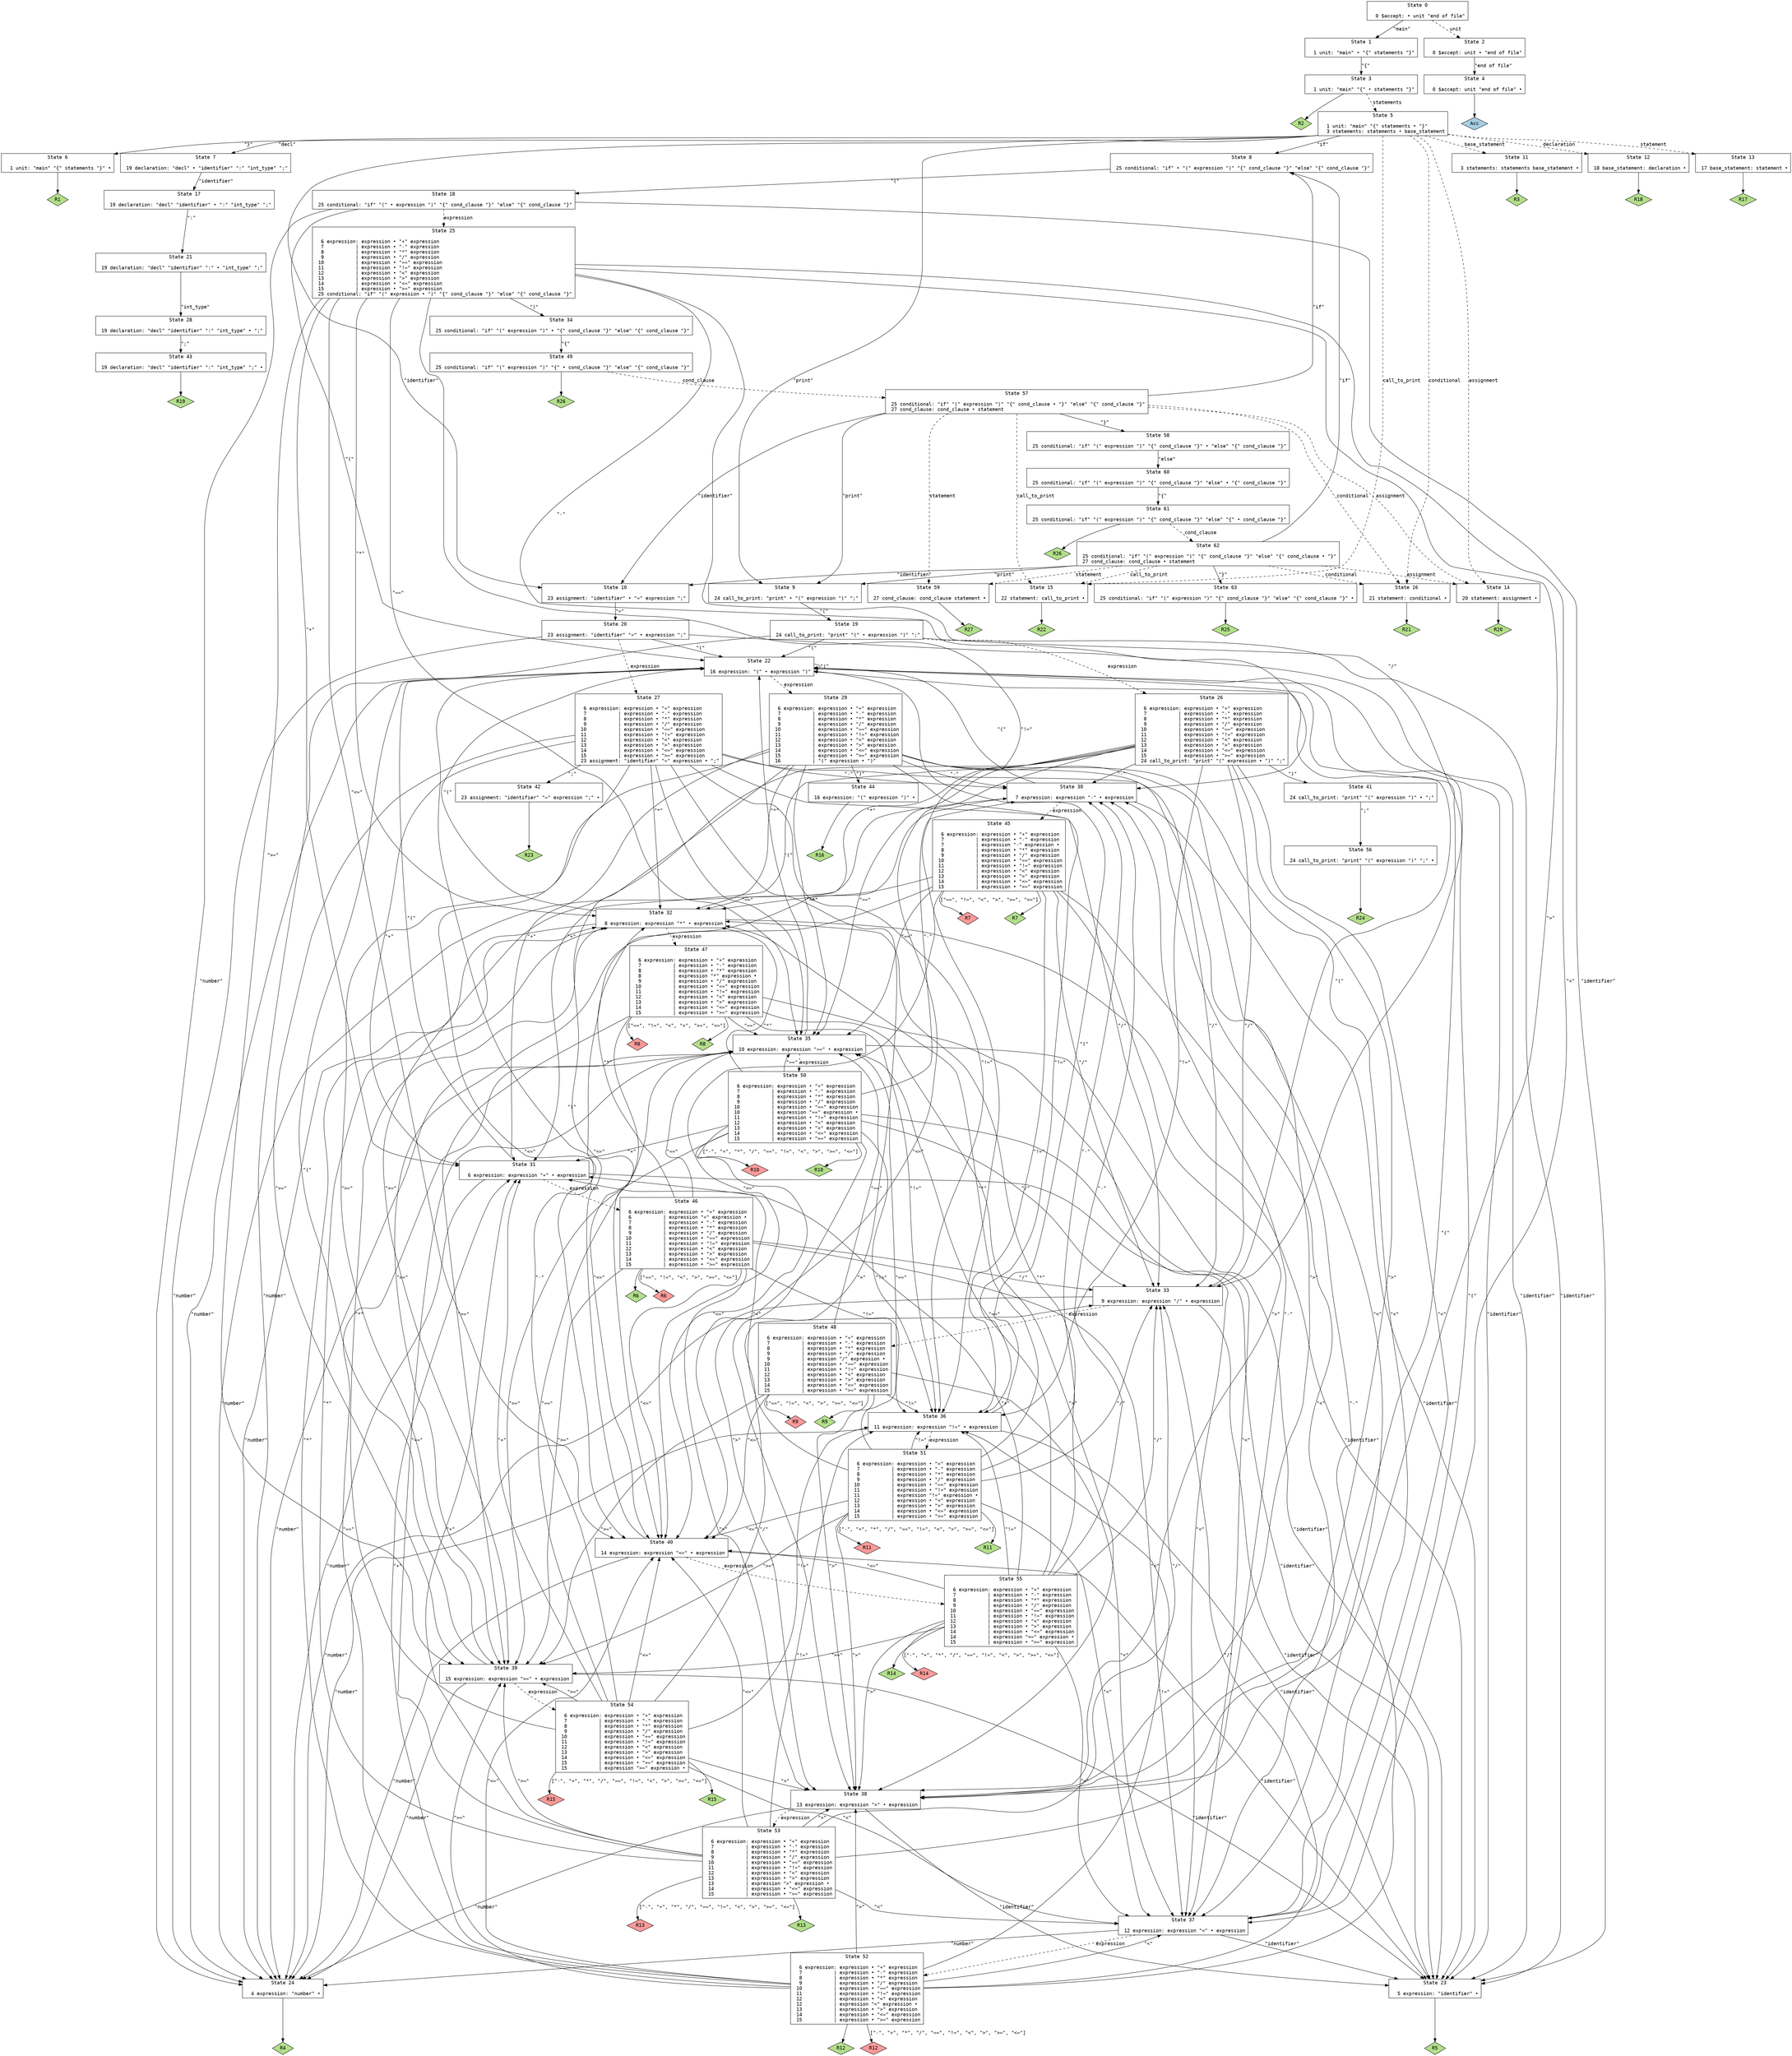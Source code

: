 // Generated by GNU Bison 3.8.2.
// Report bugs to <bug-bison@gnu.org>.
// Home page: <https://www.gnu.org/software/bison/>.

digraph "parser.y"
{
  node [fontname = courier, shape = box, colorscheme = paired6]
  edge [fontname = courier]

  0 [label="State 0\n\l  0 $accept: • unit \"end of file\"\l"]
  0 -> 1 [style=solid label="\"main\""]
  0 -> 2 [style=dashed label="unit"]
  1 [label="State 1\n\l  1 unit: \"main\" • \"{\" statements \"}\"\l"]
  1 -> 3 [style=solid label="\"{\""]
  2 [label="State 2\n\l  0 $accept: unit • \"end of file\"\l"]
  2 -> 4 [style=solid label="\"end of file\""]
  3 [label="State 3\n\l  1 unit: \"main\" \"{\" • statements \"}\"\l"]
  3 -> 5 [style=dashed label="statements"]
  3 -> "3R2" [style=solid]
 "3R2" [label="R2", fillcolor=3, shape=diamond, style=filled]
  4 [label="State 4\n\l  0 $accept: unit \"end of file\" •\l"]
  4 -> "4R0" [style=solid]
 "4R0" [label="Acc", fillcolor=1, shape=diamond, style=filled]
  5 [label="State 5\n\l  1 unit: \"main\" \"{\" statements • \"}\"\l  3 statements: statements • base_statement\l"]
  5 -> 6 [style=solid label="\"}\""]
  5 -> 7 [style=solid label="\"decl\""]
  5 -> 8 [style=solid label="\"if\""]
  5 -> 9 [style=solid label="\"print\""]
  5 -> 10 [style=solid label="\"identifier\""]
  5 -> 11 [style=dashed label="base_statement"]
  5 -> 12 [style=dashed label="declaration"]
  5 -> 13 [style=dashed label="statement"]
  5 -> 14 [style=dashed label="assignment"]
  5 -> 15 [style=dashed label="call_to_print"]
  5 -> 16 [style=dashed label="conditional"]
  6 [label="State 6\n\l  1 unit: \"main\" \"{\" statements \"}\" •\l"]
  6 -> "6R1" [style=solid]
 "6R1" [label="R1", fillcolor=3, shape=diamond, style=filled]
  7 [label="State 7\n\l 19 declaration: \"decl\" • \"identifier\" \":\" \"int_type\" \";\"\l"]
  7 -> 17 [style=solid label="\"identifier\""]
  8 [label="State 8\n\l 25 conditional: \"if\" • \"(\" expression \")\" \"{\" cond_clause \"}\" \"else\" \"{\" cond_clause \"}\"\l"]
  8 -> 18 [style=solid label="\"(\""]
  9 [label="State 9\n\l 24 call_to_print: \"print\" • \"(\" expression \")\" \";\"\l"]
  9 -> 19 [style=solid label="\"(\""]
  10 [label="State 10\n\l 23 assignment: \"identifier\" • \"=\" expression \";\"\l"]
  10 -> 20 [style=solid label="\"=\""]
  11 [label="State 11\n\l  3 statements: statements base_statement •\l"]
  11 -> "11R3" [style=solid]
 "11R3" [label="R3", fillcolor=3, shape=diamond, style=filled]
  12 [label="State 12\n\l 18 base_statement: declaration •\l"]
  12 -> "12R18" [style=solid]
 "12R18" [label="R18", fillcolor=3, shape=diamond, style=filled]
  13 [label="State 13\n\l 17 base_statement: statement •\l"]
  13 -> "13R17" [style=solid]
 "13R17" [label="R17", fillcolor=3, shape=diamond, style=filled]
  14 [label="State 14\n\l 20 statement: assignment •\l"]
  14 -> "14R20" [style=solid]
 "14R20" [label="R20", fillcolor=3, shape=diamond, style=filled]
  15 [label="State 15\n\l 22 statement: call_to_print •\l"]
  15 -> "15R22" [style=solid]
 "15R22" [label="R22", fillcolor=3, shape=diamond, style=filled]
  16 [label="State 16\n\l 21 statement: conditional •\l"]
  16 -> "16R21" [style=solid]
 "16R21" [label="R21", fillcolor=3, shape=diamond, style=filled]
  17 [label="State 17\n\l 19 declaration: \"decl\" \"identifier\" • \":\" \"int_type\" \";\"\l"]
  17 -> 21 [style=solid label="\":\""]
  18 [label="State 18\n\l 25 conditional: \"if\" \"(\" • expression \")\" \"{\" cond_clause \"}\" \"else\" \"{\" cond_clause \"}\"\l"]
  18 -> 22 [style=solid label="\"(\""]
  18 -> 23 [style=solid label="\"identifier\""]
  18 -> 24 [style=solid label="\"number\""]
  18 -> 25 [style=dashed label="expression"]
  19 [label="State 19\n\l 24 call_to_print: \"print\" \"(\" • expression \")\" \";\"\l"]
  19 -> 22 [style=solid label="\"(\""]
  19 -> 23 [style=solid label="\"identifier\""]
  19 -> 24 [style=solid label="\"number\""]
  19 -> 26 [style=dashed label="expression"]
  20 [label="State 20\n\l 23 assignment: \"identifier\" \"=\" • expression \";\"\l"]
  20 -> 22 [style=solid label="\"(\""]
  20 -> 23 [style=solid label="\"identifier\""]
  20 -> 24 [style=solid label="\"number\""]
  20 -> 27 [style=dashed label="expression"]
  21 [label="State 21\n\l 19 declaration: \"decl\" \"identifier\" \":\" • \"int_type\" \";\"\l"]
  21 -> 28 [style=solid label="\"int_type\""]
  22 [label="State 22\n\l 16 expression: \"(\" • expression \")\"\l"]
  22 -> 22 [style=solid label="\"(\""]
  22 -> 23 [style=solid label="\"identifier\""]
  22 -> 24 [style=solid label="\"number\""]
  22 -> 29 [style=dashed label="expression"]
  23 [label="State 23\n\l  5 expression: \"identifier\" •\l"]
  23 -> "23R5" [style=solid]
 "23R5" [label="R5", fillcolor=3, shape=diamond, style=filled]
  24 [label="State 24\n\l  4 expression: \"number\" •\l"]
  24 -> "24R4" [style=solid]
 "24R4" [label="R4", fillcolor=3, shape=diamond, style=filled]
  25 [label="State 25\n\l  6 expression: expression • \"+\" expression\l  7           | expression • \"-\" expression\l  8           | expression • \"*\" expression\l  9           | expression • \"/\" expression\l 10           | expression • \"==\" expression\l 11           | expression • \"!=\" expression\l 12           | expression • \"<\" expression\l 13           | expression • \">\" expression\l 14           | expression • \"<=\" expression\l 15           | expression • \">=\" expression\l 25 conditional: \"if\" \"(\" expression • \")\" \"{\" cond_clause \"}\" \"else\" \"{\" cond_clause \"}\"\l"]
  25 -> 30 [style=solid label="\"-\""]
  25 -> 31 [style=solid label="\"+\""]
  25 -> 32 [style=solid label="\"*\""]
  25 -> 33 [style=solid label="\"/\""]
  25 -> 34 [style=solid label="\")\""]
  25 -> 35 [style=solid label="\"==\""]
  25 -> 36 [style=solid label="\"!=\""]
  25 -> 37 [style=solid label="\"<\""]
  25 -> 38 [style=solid label="\">\""]
  25 -> 39 [style=solid label="\">=\""]
  25 -> 40 [style=solid label="\"<=\""]
  26 [label="State 26\n\l  6 expression: expression • \"+\" expression\l  7           | expression • \"-\" expression\l  8           | expression • \"*\" expression\l  9           | expression • \"/\" expression\l 10           | expression • \"==\" expression\l 11           | expression • \"!=\" expression\l 12           | expression • \"<\" expression\l 13           | expression • \">\" expression\l 14           | expression • \"<=\" expression\l 15           | expression • \">=\" expression\l 24 call_to_print: \"print\" \"(\" expression • \")\" \";\"\l"]
  26 -> 30 [style=solid label="\"-\""]
  26 -> 31 [style=solid label="\"+\""]
  26 -> 32 [style=solid label="\"*\""]
  26 -> 33 [style=solid label="\"/\""]
  26 -> 41 [style=solid label="\")\""]
  26 -> 35 [style=solid label="\"==\""]
  26 -> 36 [style=solid label="\"!=\""]
  26 -> 37 [style=solid label="\"<\""]
  26 -> 38 [style=solid label="\">\""]
  26 -> 39 [style=solid label="\">=\""]
  26 -> 40 [style=solid label="\"<=\""]
  27 [label="State 27\n\l  6 expression: expression • \"+\" expression\l  7           | expression • \"-\" expression\l  8           | expression • \"*\" expression\l  9           | expression • \"/\" expression\l 10           | expression • \"==\" expression\l 11           | expression • \"!=\" expression\l 12           | expression • \"<\" expression\l 13           | expression • \">\" expression\l 14           | expression • \"<=\" expression\l 15           | expression • \">=\" expression\l 23 assignment: \"identifier\" \"=\" expression • \";\"\l"]
  27 -> 30 [style=solid label="\"-\""]
  27 -> 31 [style=solid label="\"+\""]
  27 -> 32 [style=solid label="\"*\""]
  27 -> 33 [style=solid label="\"/\""]
  27 -> 42 [style=solid label="\";\""]
  27 -> 35 [style=solid label="\"==\""]
  27 -> 36 [style=solid label="\"!=\""]
  27 -> 37 [style=solid label="\"<\""]
  27 -> 38 [style=solid label="\">\""]
  27 -> 39 [style=solid label="\">=\""]
  27 -> 40 [style=solid label="\"<=\""]
  28 [label="State 28\n\l 19 declaration: \"decl\" \"identifier\" \":\" \"int_type\" • \";\"\l"]
  28 -> 43 [style=solid label="\";\""]
  29 [label="State 29\n\l  6 expression: expression • \"+\" expression\l  7           | expression • \"-\" expression\l  8           | expression • \"*\" expression\l  9           | expression • \"/\" expression\l 10           | expression • \"==\" expression\l 11           | expression • \"!=\" expression\l 12           | expression • \"<\" expression\l 13           | expression • \">\" expression\l 14           | expression • \"<=\" expression\l 15           | expression • \">=\" expression\l 16           | \"(\" expression • \")\"\l"]
  29 -> 30 [style=solid label="\"-\""]
  29 -> 31 [style=solid label="\"+\""]
  29 -> 32 [style=solid label="\"*\""]
  29 -> 33 [style=solid label="\"/\""]
  29 -> 44 [style=solid label="\")\""]
  29 -> 35 [style=solid label="\"==\""]
  29 -> 36 [style=solid label="\"!=\""]
  29 -> 37 [style=solid label="\"<\""]
  29 -> 38 [style=solid label="\">\""]
  29 -> 39 [style=solid label="\">=\""]
  29 -> 40 [style=solid label="\"<=\""]
  30 [label="State 30\n\l  7 expression: expression \"-\" • expression\l"]
  30 -> 22 [style=solid label="\"(\""]
  30 -> 23 [style=solid label="\"identifier\""]
  30 -> 24 [style=solid label="\"number\""]
  30 -> 45 [style=dashed label="expression"]
  31 [label="State 31\n\l  6 expression: expression \"+\" • expression\l"]
  31 -> 22 [style=solid label="\"(\""]
  31 -> 23 [style=solid label="\"identifier\""]
  31 -> 24 [style=solid label="\"number\""]
  31 -> 46 [style=dashed label="expression"]
  32 [label="State 32\n\l  8 expression: expression \"*\" • expression\l"]
  32 -> 22 [style=solid label="\"(\""]
  32 -> 23 [style=solid label="\"identifier\""]
  32 -> 24 [style=solid label="\"number\""]
  32 -> 47 [style=dashed label="expression"]
  33 [label="State 33\n\l  9 expression: expression \"/\" • expression\l"]
  33 -> 22 [style=solid label="\"(\""]
  33 -> 23 [style=solid label="\"identifier\""]
  33 -> 24 [style=solid label="\"number\""]
  33 -> 48 [style=dashed label="expression"]
  34 [label="State 34\n\l 25 conditional: \"if\" \"(\" expression \")\" • \"{\" cond_clause \"}\" \"else\" \"{\" cond_clause \"}\"\l"]
  34 -> 49 [style=solid label="\"{\""]
  35 [label="State 35\n\l 10 expression: expression \"==\" • expression\l"]
  35 -> 22 [style=solid label="\"(\""]
  35 -> 23 [style=solid label="\"identifier\""]
  35 -> 24 [style=solid label="\"number\""]
  35 -> 50 [style=dashed label="expression"]
  36 [label="State 36\n\l 11 expression: expression \"!=\" • expression\l"]
  36 -> 22 [style=solid label="\"(\""]
  36 -> 23 [style=solid label="\"identifier\""]
  36 -> 24 [style=solid label="\"number\""]
  36 -> 51 [style=dashed label="expression"]
  37 [label="State 37\n\l 12 expression: expression \"<\" • expression\l"]
  37 -> 22 [style=solid label="\"(\""]
  37 -> 23 [style=solid label="\"identifier\""]
  37 -> 24 [style=solid label="\"number\""]
  37 -> 52 [style=dashed label="expression"]
  38 [label="State 38\n\l 13 expression: expression \">\" • expression\l"]
  38 -> 22 [style=solid label="\"(\""]
  38 -> 23 [style=solid label="\"identifier\""]
  38 -> 24 [style=solid label="\"number\""]
  38 -> 53 [style=dashed label="expression"]
  39 [label="State 39\n\l 15 expression: expression \">=\" • expression\l"]
  39 -> 22 [style=solid label="\"(\""]
  39 -> 23 [style=solid label="\"identifier\""]
  39 -> 24 [style=solid label="\"number\""]
  39 -> 54 [style=dashed label="expression"]
  40 [label="State 40\n\l 14 expression: expression \"<=\" • expression\l"]
  40 -> 22 [style=solid label="\"(\""]
  40 -> 23 [style=solid label="\"identifier\""]
  40 -> 24 [style=solid label="\"number\""]
  40 -> 55 [style=dashed label="expression"]
  41 [label="State 41\n\l 24 call_to_print: \"print\" \"(\" expression \")\" • \";\"\l"]
  41 -> 56 [style=solid label="\";\""]
  42 [label="State 42\n\l 23 assignment: \"identifier\" \"=\" expression \";\" •\l"]
  42 -> "42R23" [style=solid]
 "42R23" [label="R23", fillcolor=3, shape=diamond, style=filled]
  43 [label="State 43\n\l 19 declaration: \"decl\" \"identifier\" \":\" \"int_type\" \";\" •\l"]
  43 -> "43R19" [style=solid]
 "43R19" [label="R19", fillcolor=3, shape=diamond, style=filled]
  44 [label="State 44\n\l 16 expression: \"(\" expression \")\" •\l"]
  44 -> "44R16" [style=solid]
 "44R16" [label="R16", fillcolor=3, shape=diamond, style=filled]
  45 [label="State 45\n\l  6 expression: expression • \"+\" expression\l  7           | expression • \"-\" expression\l  7           | expression \"-\" expression •\l  8           | expression • \"*\" expression\l  9           | expression • \"/\" expression\l 10           | expression • \"==\" expression\l 11           | expression • \"!=\" expression\l 12           | expression • \"<\" expression\l 13           | expression • \">\" expression\l 14           | expression • \"<=\" expression\l 15           | expression • \">=\" expression\l"]
  45 -> 32 [style=solid label="\"*\""]
  45 -> 33 [style=solid label="\"/\""]
  45 -> 35 [style=solid label="\"==\""]
  45 -> 36 [style=solid label="\"!=\""]
  45 -> 37 [style=solid label="\"<\""]
  45 -> 38 [style=solid label="\">\""]
  45 -> 39 [style=solid label="\">=\""]
  45 -> 40 [style=solid label="\"<=\""]
  45 -> "45R7d" [label="[\"==\", \"!=\", \"<\", \">\", \">=\", \"<=\"]", style=solid]
 "45R7d" [label="R7", fillcolor=5, shape=diamond, style=filled]
  45 -> "45R7" [style=solid]
 "45R7" [label="R7", fillcolor=3, shape=diamond, style=filled]
  46 [label="State 46\n\l  6 expression: expression • \"+\" expression\l  6           | expression \"+\" expression •\l  7           | expression • \"-\" expression\l  8           | expression • \"*\" expression\l  9           | expression • \"/\" expression\l 10           | expression • \"==\" expression\l 11           | expression • \"!=\" expression\l 12           | expression • \"<\" expression\l 13           | expression • \">\" expression\l 14           | expression • \"<=\" expression\l 15           | expression • \">=\" expression\l"]
  46 -> 32 [style=solid label="\"*\""]
  46 -> 33 [style=solid label="\"/\""]
  46 -> 35 [style=solid label="\"==\""]
  46 -> 36 [style=solid label="\"!=\""]
  46 -> 37 [style=solid label="\"<\""]
  46 -> 38 [style=solid label="\">\""]
  46 -> 39 [style=solid label="\">=\""]
  46 -> 40 [style=solid label="\"<=\""]
  46 -> "46R6d" [label="[\"==\", \"!=\", \"<\", \">\", \">=\", \"<=\"]", style=solid]
 "46R6d" [label="R6", fillcolor=5, shape=diamond, style=filled]
  46 -> "46R6" [style=solid]
 "46R6" [label="R6", fillcolor=3, shape=diamond, style=filled]
  47 [label="State 47\n\l  6 expression: expression • \"+\" expression\l  7           | expression • \"-\" expression\l  8           | expression • \"*\" expression\l  8           | expression \"*\" expression •\l  9           | expression • \"/\" expression\l 10           | expression • \"==\" expression\l 11           | expression • \"!=\" expression\l 12           | expression • \"<\" expression\l 13           | expression • \">\" expression\l 14           | expression • \"<=\" expression\l 15           | expression • \">=\" expression\l"]
  47 -> 35 [style=solid label="\"==\""]
  47 -> 36 [style=solid label="\"!=\""]
  47 -> 37 [style=solid label="\"<\""]
  47 -> 38 [style=solid label="\">\""]
  47 -> 39 [style=solid label="\">=\""]
  47 -> 40 [style=solid label="\"<=\""]
  47 -> "47R8d" [label="[\"==\", \"!=\", \"<\", \">\", \">=\", \"<=\"]", style=solid]
 "47R8d" [label="R8", fillcolor=5, shape=diamond, style=filled]
  47 -> "47R8" [style=solid]
 "47R8" [label="R8", fillcolor=3, shape=diamond, style=filled]
  48 [label="State 48\n\l  6 expression: expression • \"+\" expression\l  7           | expression • \"-\" expression\l  8           | expression • \"*\" expression\l  9           | expression • \"/\" expression\l  9           | expression \"/\" expression •\l 10           | expression • \"==\" expression\l 11           | expression • \"!=\" expression\l 12           | expression • \"<\" expression\l 13           | expression • \">\" expression\l 14           | expression • \"<=\" expression\l 15           | expression • \">=\" expression\l"]
  48 -> 35 [style=solid label="\"==\""]
  48 -> 36 [style=solid label="\"!=\""]
  48 -> 37 [style=solid label="\"<\""]
  48 -> 38 [style=solid label="\">\""]
  48 -> 39 [style=solid label="\">=\""]
  48 -> 40 [style=solid label="\"<=\""]
  48 -> "48R9d" [label="[\"==\", \"!=\", \"<\", \">\", \">=\", \"<=\"]", style=solid]
 "48R9d" [label="R9", fillcolor=5, shape=diamond, style=filled]
  48 -> "48R9" [style=solid]
 "48R9" [label="R9", fillcolor=3, shape=diamond, style=filled]
  49 [label="State 49\n\l 25 conditional: \"if\" \"(\" expression \")\" \"{\" • cond_clause \"}\" \"else\" \"{\" cond_clause \"}\"\l"]
  49 -> 57 [style=dashed label="cond_clause"]
  49 -> "49R26" [style=solid]
 "49R26" [label="R26", fillcolor=3, shape=diamond, style=filled]
  50 [label="State 50\n\l  6 expression: expression • \"+\" expression\l  7           | expression • \"-\" expression\l  8           | expression • \"*\" expression\l  9           | expression • \"/\" expression\l 10           | expression • \"==\" expression\l 10           | expression \"==\" expression •\l 11           | expression • \"!=\" expression\l 12           | expression • \"<\" expression\l 13           | expression • \">\" expression\l 14           | expression • \"<=\" expression\l 15           | expression • \">=\" expression\l"]
  50 -> 30 [style=solid label="\"-\""]
  50 -> 31 [style=solid label="\"+\""]
  50 -> 32 [style=solid label="\"*\""]
  50 -> 33 [style=solid label="\"/\""]
  50 -> 35 [style=solid label="\"==\""]
  50 -> 36 [style=solid label="\"!=\""]
  50 -> 37 [style=solid label="\"<\""]
  50 -> 38 [style=solid label="\">\""]
  50 -> 39 [style=solid label="\">=\""]
  50 -> 40 [style=solid label="\"<=\""]
  50 -> "50R10d" [label="[\"-\", \"+\", \"*\", \"/\", \"==\", \"!=\", \"<\", \">\", \">=\", \"<=\"]", style=solid]
 "50R10d" [label="R10", fillcolor=5, shape=diamond, style=filled]
  50 -> "50R10" [style=solid]
 "50R10" [label="R10", fillcolor=3, shape=diamond, style=filled]
  51 [label="State 51\n\l  6 expression: expression • \"+\" expression\l  7           | expression • \"-\" expression\l  8           | expression • \"*\" expression\l  9           | expression • \"/\" expression\l 10           | expression • \"==\" expression\l 11           | expression • \"!=\" expression\l 11           | expression \"!=\" expression •\l 12           | expression • \"<\" expression\l 13           | expression • \">\" expression\l 14           | expression • \"<=\" expression\l 15           | expression • \">=\" expression\l"]
  51 -> 30 [style=solid label="\"-\""]
  51 -> 31 [style=solid label="\"+\""]
  51 -> 32 [style=solid label="\"*\""]
  51 -> 33 [style=solid label="\"/\""]
  51 -> 35 [style=solid label="\"==\""]
  51 -> 36 [style=solid label="\"!=\""]
  51 -> 37 [style=solid label="\"<\""]
  51 -> 38 [style=solid label="\">\""]
  51 -> 39 [style=solid label="\">=\""]
  51 -> 40 [style=solid label="\"<=\""]
  51 -> "51R11d" [label="[\"-\", \"+\", \"*\", \"/\", \"==\", \"!=\", \"<\", \">\", \">=\", \"<=\"]", style=solid]
 "51R11d" [label="R11", fillcolor=5, shape=diamond, style=filled]
  51 -> "51R11" [style=solid]
 "51R11" [label="R11", fillcolor=3, shape=diamond, style=filled]
  52 [label="State 52\n\l  6 expression: expression • \"+\" expression\l  7           | expression • \"-\" expression\l  8           | expression • \"*\" expression\l  9           | expression • \"/\" expression\l 10           | expression • \"==\" expression\l 11           | expression • \"!=\" expression\l 12           | expression • \"<\" expression\l 12           | expression \"<\" expression •\l 13           | expression • \">\" expression\l 14           | expression • \"<=\" expression\l 15           | expression • \">=\" expression\l"]
  52 -> 30 [style=solid label="\"-\""]
  52 -> 31 [style=solid label="\"+\""]
  52 -> 32 [style=solid label="\"*\""]
  52 -> 33 [style=solid label="\"/\""]
  52 -> 35 [style=solid label="\"==\""]
  52 -> 36 [style=solid label="\"!=\""]
  52 -> 37 [style=solid label="\"<\""]
  52 -> 38 [style=solid label="\">\""]
  52 -> 39 [style=solid label="\">=\""]
  52 -> 40 [style=solid label="\"<=\""]
  52 -> "52R12d" [label="[\"-\", \"+\", \"*\", \"/\", \"==\", \"!=\", \"<\", \">\", \">=\", \"<=\"]", style=solid]
 "52R12d" [label="R12", fillcolor=5, shape=diamond, style=filled]
  52 -> "52R12" [style=solid]
 "52R12" [label="R12", fillcolor=3, shape=diamond, style=filled]
  53 [label="State 53\n\l  6 expression: expression • \"+\" expression\l  7           | expression • \"-\" expression\l  8           | expression • \"*\" expression\l  9           | expression • \"/\" expression\l 10           | expression • \"==\" expression\l 11           | expression • \"!=\" expression\l 12           | expression • \"<\" expression\l 13           | expression • \">\" expression\l 13           | expression \">\" expression •\l 14           | expression • \"<=\" expression\l 15           | expression • \">=\" expression\l"]
  53 -> 30 [style=solid label="\"-\""]
  53 -> 31 [style=solid label="\"+\""]
  53 -> 32 [style=solid label="\"*\""]
  53 -> 33 [style=solid label="\"/\""]
  53 -> 35 [style=solid label="\"==\""]
  53 -> 36 [style=solid label="\"!=\""]
  53 -> 37 [style=solid label="\"<\""]
  53 -> 38 [style=solid label="\">\""]
  53 -> 39 [style=solid label="\">=\""]
  53 -> 40 [style=solid label="\"<=\""]
  53 -> "53R13d" [label="[\"-\", \"+\", \"*\", \"/\", \"==\", \"!=\", \"<\", \">\", \">=\", \"<=\"]", style=solid]
 "53R13d" [label="R13", fillcolor=5, shape=diamond, style=filled]
  53 -> "53R13" [style=solid]
 "53R13" [label="R13", fillcolor=3, shape=diamond, style=filled]
  54 [label="State 54\n\l  6 expression: expression • \"+\" expression\l  7           | expression • \"-\" expression\l  8           | expression • \"*\" expression\l  9           | expression • \"/\" expression\l 10           | expression • \"==\" expression\l 11           | expression • \"!=\" expression\l 12           | expression • \"<\" expression\l 13           | expression • \">\" expression\l 14           | expression • \"<=\" expression\l 15           | expression • \">=\" expression\l 15           | expression \">=\" expression •\l"]
  54 -> 30 [style=solid label="\"-\""]
  54 -> 31 [style=solid label="\"+\""]
  54 -> 32 [style=solid label="\"*\""]
  54 -> 33 [style=solid label="\"/\""]
  54 -> 35 [style=solid label="\"==\""]
  54 -> 36 [style=solid label="\"!=\""]
  54 -> 37 [style=solid label="\"<\""]
  54 -> 38 [style=solid label="\">\""]
  54 -> 39 [style=solid label="\">=\""]
  54 -> 40 [style=solid label="\"<=\""]
  54 -> "54R15d" [label="[\"-\", \"+\", \"*\", \"/\", \"==\", \"!=\", \"<\", \">\", \">=\", \"<=\"]", style=solid]
 "54R15d" [label="R15", fillcolor=5, shape=diamond, style=filled]
  54 -> "54R15" [style=solid]
 "54R15" [label="R15", fillcolor=3, shape=diamond, style=filled]
  55 [label="State 55\n\l  6 expression: expression • \"+\" expression\l  7           | expression • \"-\" expression\l  8           | expression • \"*\" expression\l  9           | expression • \"/\" expression\l 10           | expression • \"==\" expression\l 11           | expression • \"!=\" expression\l 12           | expression • \"<\" expression\l 13           | expression • \">\" expression\l 14           | expression • \"<=\" expression\l 14           | expression \"<=\" expression •\l 15           | expression • \">=\" expression\l"]
  55 -> 30 [style=solid label="\"-\""]
  55 -> 31 [style=solid label="\"+\""]
  55 -> 32 [style=solid label="\"*\""]
  55 -> 33 [style=solid label="\"/\""]
  55 -> 35 [style=solid label="\"==\""]
  55 -> 36 [style=solid label="\"!=\""]
  55 -> 37 [style=solid label="\"<\""]
  55 -> 38 [style=solid label="\">\""]
  55 -> 39 [style=solid label="\">=\""]
  55 -> 40 [style=solid label="\"<=\""]
  55 -> "55R14d" [label="[\"-\", \"+\", \"*\", \"/\", \"==\", \"!=\", \"<\", \">\", \">=\", \"<=\"]", style=solid]
 "55R14d" [label="R14", fillcolor=5, shape=diamond, style=filled]
  55 -> "55R14" [style=solid]
 "55R14" [label="R14", fillcolor=3, shape=diamond, style=filled]
  56 [label="State 56\n\l 24 call_to_print: \"print\" \"(\" expression \")\" \";\" •\l"]
  56 -> "56R24" [style=solid]
 "56R24" [label="R24", fillcolor=3, shape=diamond, style=filled]
  57 [label="State 57\n\l 25 conditional: \"if\" \"(\" expression \")\" \"{\" cond_clause • \"}\" \"else\" \"{\" cond_clause \"}\"\l 27 cond_clause: cond_clause • statement\l"]
  57 -> 58 [style=solid label="\"}\""]
  57 -> 8 [style=solid label="\"if\""]
  57 -> 9 [style=solid label="\"print\""]
  57 -> 10 [style=solid label="\"identifier\""]
  57 -> 59 [style=dashed label="statement"]
  57 -> 14 [style=dashed label="assignment"]
  57 -> 15 [style=dashed label="call_to_print"]
  57 -> 16 [style=dashed label="conditional"]
  58 [label="State 58\n\l 25 conditional: \"if\" \"(\" expression \")\" \"{\" cond_clause \"}\" • \"else\" \"{\" cond_clause \"}\"\l"]
  58 -> 60 [style=solid label="\"else\""]
  59 [label="State 59\n\l 27 cond_clause: cond_clause statement •\l"]
  59 -> "59R27" [style=solid]
 "59R27" [label="R27", fillcolor=3, shape=diamond, style=filled]
  60 [label="State 60\n\l 25 conditional: \"if\" \"(\" expression \")\" \"{\" cond_clause \"}\" \"else\" • \"{\" cond_clause \"}\"\l"]
  60 -> 61 [style=solid label="\"{\""]
  61 [label="State 61\n\l 25 conditional: \"if\" \"(\" expression \")\" \"{\" cond_clause \"}\" \"else\" \"{\" • cond_clause \"}\"\l"]
  61 -> 62 [style=dashed label="cond_clause"]
  61 -> "61R26" [style=solid]
 "61R26" [label="R26", fillcolor=3, shape=diamond, style=filled]
  62 [label="State 62\n\l 25 conditional: \"if\" \"(\" expression \")\" \"{\" cond_clause \"}\" \"else\" \"{\" cond_clause • \"}\"\l 27 cond_clause: cond_clause • statement\l"]
  62 -> 63 [style=solid label="\"}\""]
  62 -> 8 [style=solid label="\"if\""]
  62 -> 9 [style=solid label="\"print\""]
  62 -> 10 [style=solid label="\"identifier\""]
  62 -> 59 [style=dashed label="statement"]
  62 -> 14 [style=dashed label="assignment"]
  62 -> 15 [style=dashed label="call_to_print"]
  62 -> 16 [style=dashed label="conditional"]
  63 [label="State 63\n\l 25 conditional: \"if\" \"(\" expression \")\" \"{\" cond_clause \"}\" \"else\" \"{\" cond_clause \"}\" •\l"]
  63 -> "63R25" [style=solid]
 "63R25" [label="R25", fillcolor=3, shape=diamond, style=filled]
}
